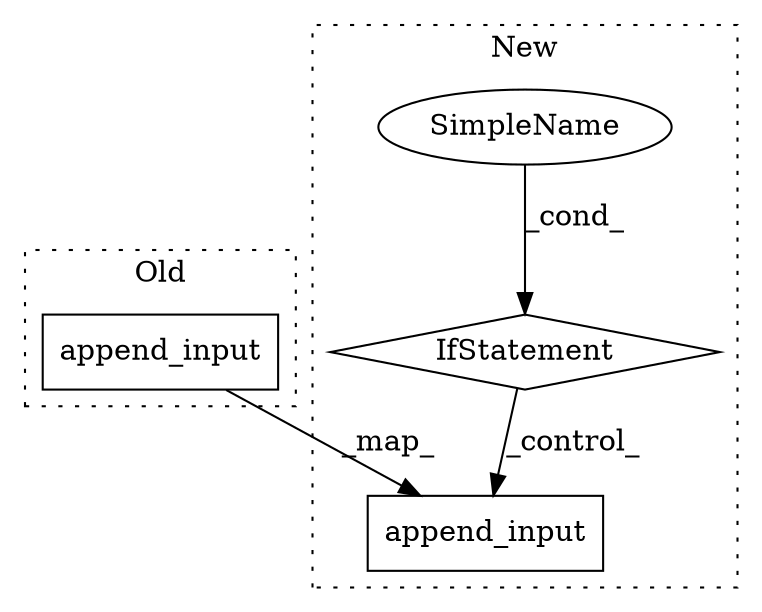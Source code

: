 digraph G {
subgraph cluster0 {
1 [label="append_input" a="32" s="5038,5065" l="13,1" shape="box"];
label = "Old";
style="dotted";
}
subgraph cluster1 {
2 [label="append_input" a="32" s="5307,5334" l="13,1" shape="box"];
3 [label="IfStatement" a="25" s="4983,4997" l="4,2" shape="diamond"];
4 [label="SimpleName" a="42" s="4987" l="10" shape="ellipse"];
label = "New";
style="dotted";
}
1 -> 2 [label="_map_"];
3 -> 2 [label="_control_"];
4 -> 3 [label="_cond_"];
}